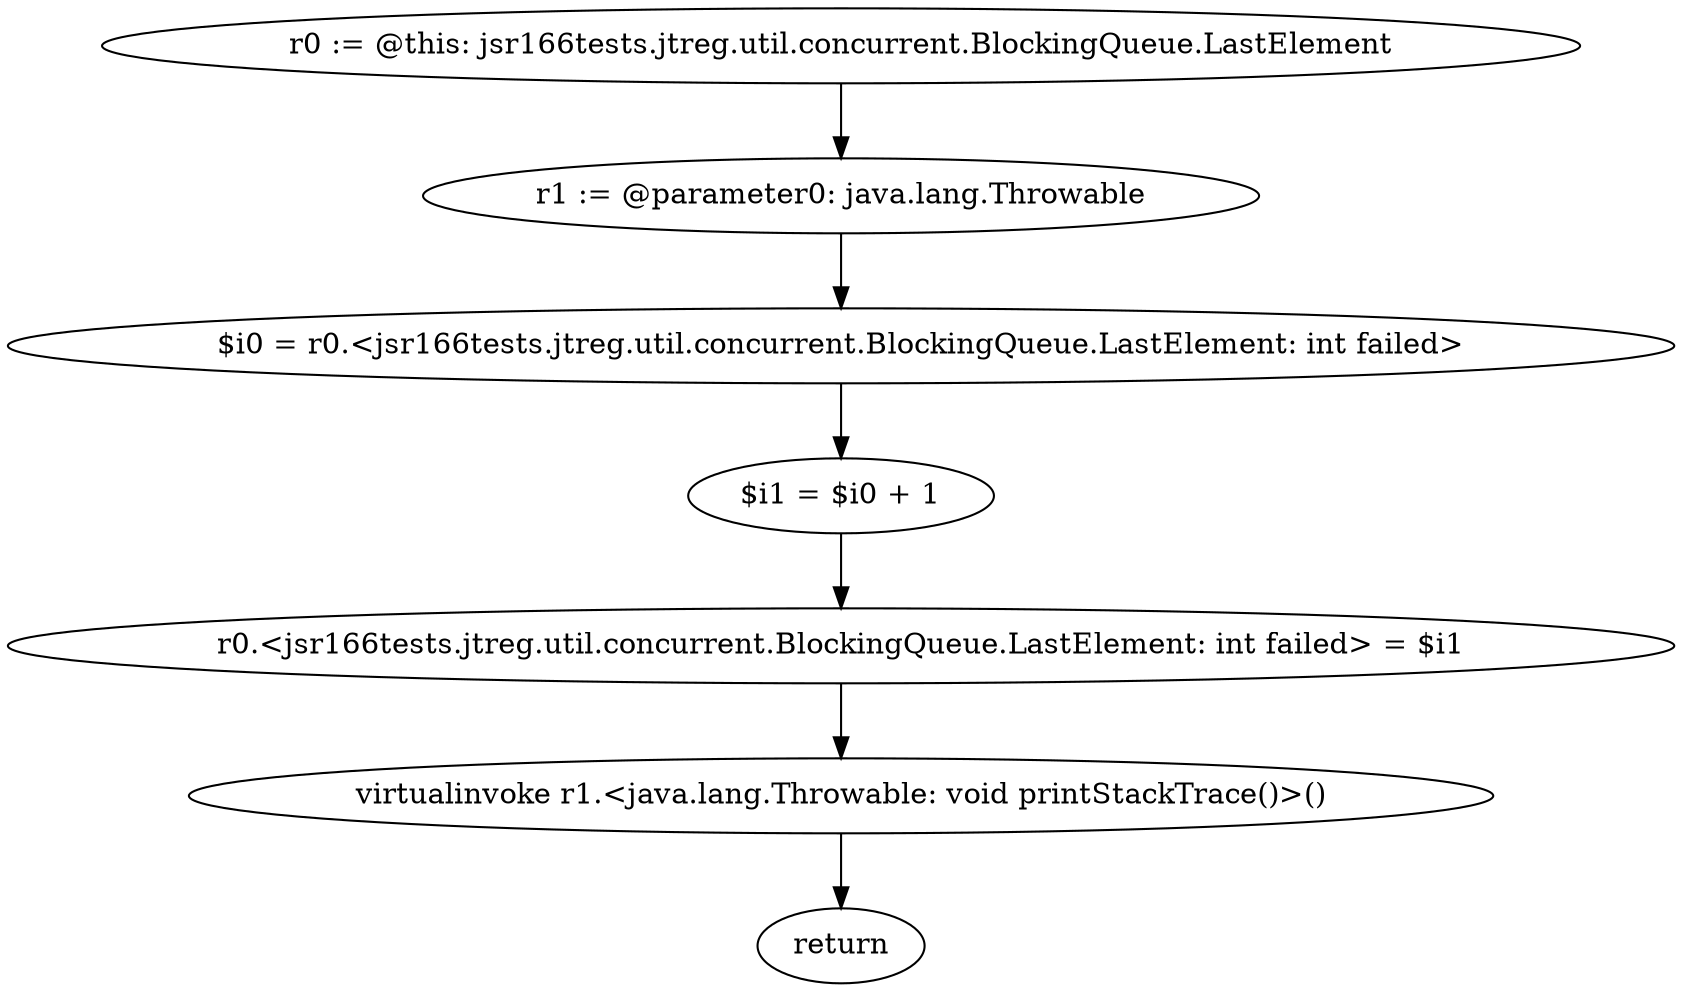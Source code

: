 digraph "unitGraph" {
    "r0 := @this: jsr166tests.jtreg.util.concurrent.BlockingQueue.LastElement"
    "r1 := @parameter0: java.lang.Throwable"
    "$i0 = r0.<jsr166tests.jtreg.util.concurrent.BlockingQueue.LastElement: int failed>"
    "$i1 = $i0 + 1"
    "r0.<jsr166tests.jtreg.util.concurrent.BlockingQueue.LastElement: int failed> = $i1"
    "virtualinvoke r1.<java.lang.Throwable: void printStackTrace()>()"
    "return"
    "r0 := @this: jsr166tests.jtreg.util.concurrent.BlockingQueue.LastElement"->"r1 := @parameter0: java.lang.Throwable";
    "r1 := @parameter0: java.lang.Throwable"->"$i0 = r0.<jsr166tests.jtreg.util.concurrent.BlockingQueue.LastElement: int failed>";
    "$i0 = r0.<jsr166tests.jtreg.util.concurrent.BlockingQueue.LastElement: int failed>"->"$i1 = $i0 + 1";
    "$i1 = $i0 + 1"->"r0.<jsr166tests.jtreg.util.concurrent.BlockingQueue.LastElement: int failed> = $i1";
    "r0.<jsr166tests.jtreg.util.concurrent.BlockingQueue.LastElement: int failed> = $i1"->"virtualinvoke r1.<java.lang.Throwable: void printStackTrace()>()";
    "virtualinvoke r1.<java.lang.Throwable: void printStackTrace()>()"->"return";
}
